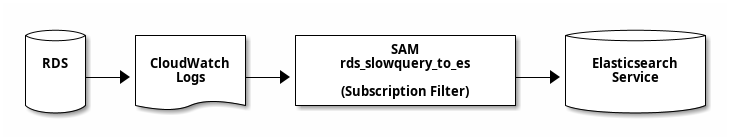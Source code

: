 @startditaa
+-----+    +----------+    +---------------------+    +-------------+
|     |    |          |    |         SAM         |    |             |
| RDS |    |CloudWatch|    | rds_slowquery_to_es |    |Elasticsearch|
|  {s}+--->|   Logs   +--->|                     +--->|   Service   |
|     |    |       {d}|    |(Subscription Filter)|    |          {s}|
+-----+    +----------+    +---------------------+    +-------------+
@endditaa

